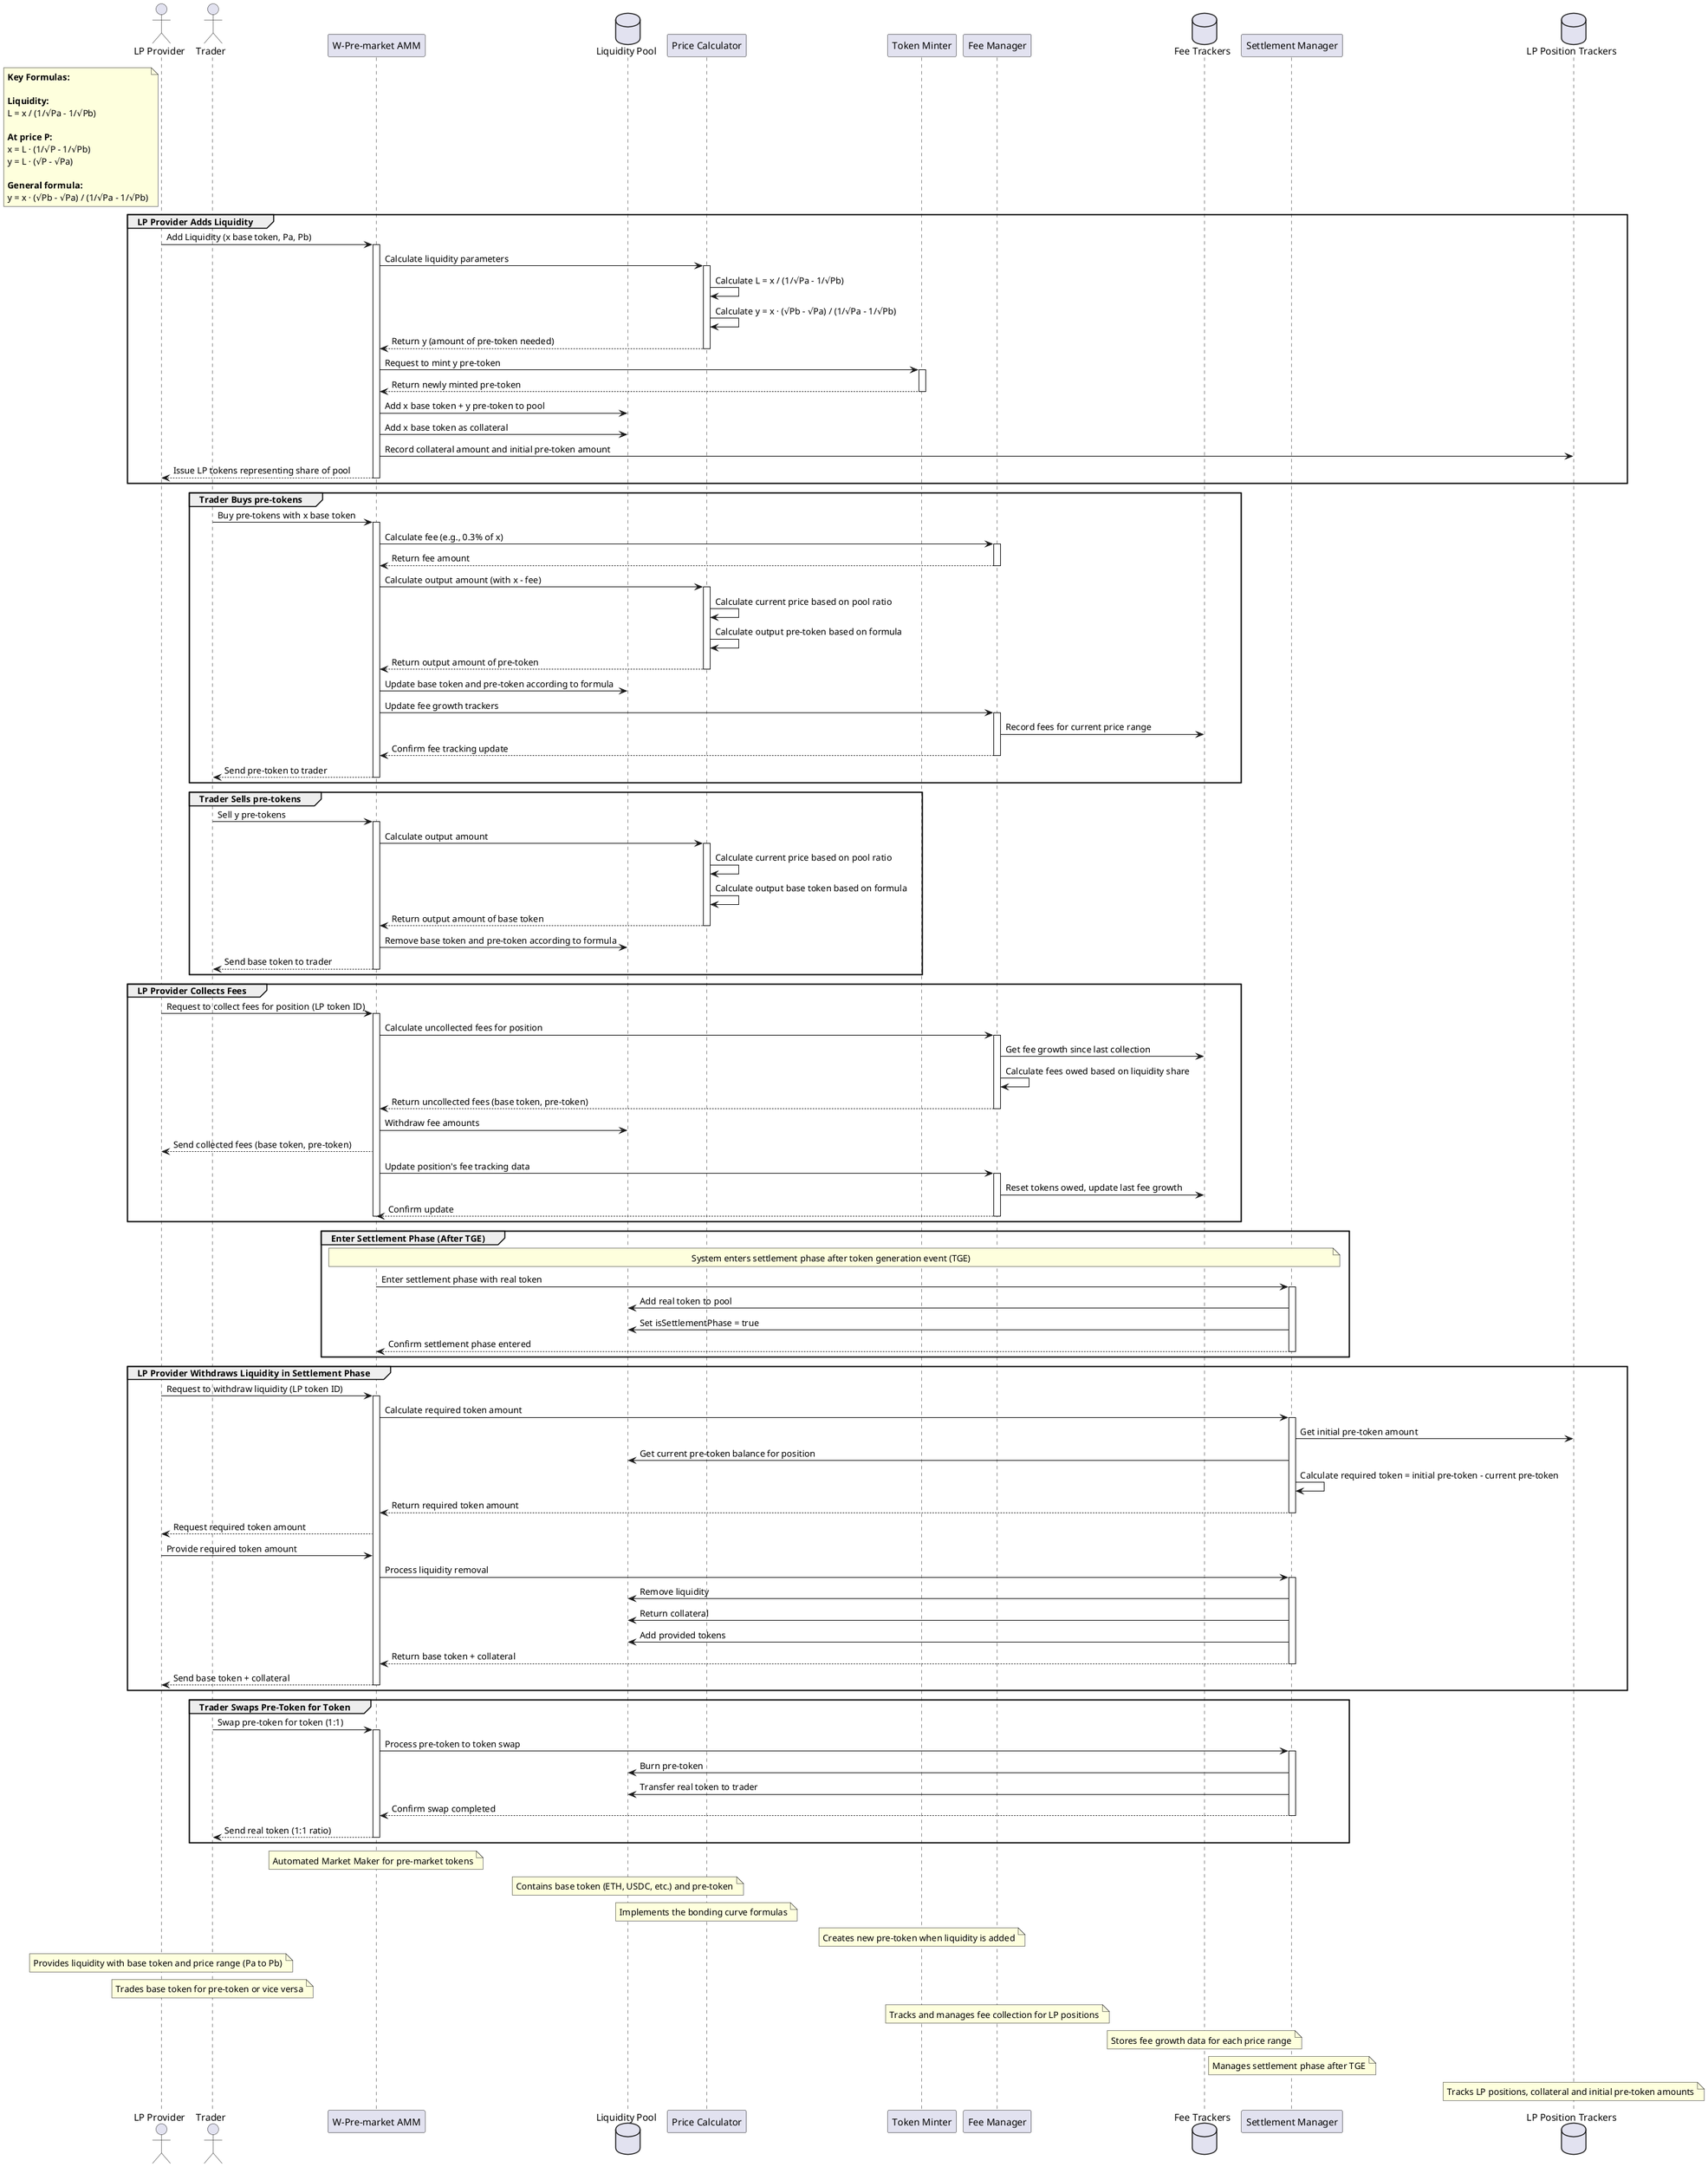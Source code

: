 @startuml W-Pre-market AMM System

' Define participants
actor "LP Provider" as LPProvider
actor "Trader" as Trader
participant "W-Pre-market AMM" as AMM
database "Liquidity Pool" as Pool
participant "Price Calculator" as Calculator
participant "Token Minter" as Minter
participant "Fee Manager" as FeeManager
database "Fee Trackers" as FeeTrackers
participant "Settlement Manager" as Settlement
database "LP Position Trackers" as LPTrackers

' Style
skinparam sequence {
    ParticipantBackgroundColor LightBlue
    ActorBackgroundColor LightGreen
    DatabaseBackgroundColor LightPink
    LifeLineColor Gray
    BorderColor Black
}

' Define mathematical formulas as notes
note left of LPProvider
  <b>Key Formulas:</b>
  
  <b>Liquidity:</b>
  L = x / (1/√Pa - 1/√Pb)
  
  <b>At price P:</b>
  x = L · (1/√P - 1/√Pb)
  y = L · (√P - √Pa)
  
  <b>General formula:</b>
  y = x · (√Pb - √Pa) / (1/√Pa - 1/√Pb)
end note

' LP Provider Flow
group LP Provider Adds Liquidity
    LPProvider -> AMM: Add Liquidity (x base token, Pa, Pb)
    activate AMM
    
    AMM -> Calculator: Calculate liquidity parameters
    activate Calculator
    
    Calculator -> Calculator: Calculate L = x / (1/√Pa - 1/√Pb)
    Calculator -> Calculator: Calculate y = x · (√Pb - √Pa) / (1/√Pa - 1/√Pb)
    Calculator --> AMM: Return y (amount of pre-token needed)
    deactivate Calculator
    
    AMM -> Minter: Request to mint y pre-token
    activate Minter
    Minter --> AMM: Return newly minted pre-token
    deactivate Minter
    
    AMM -> Pool: Add x base token + y pre-token to pool
    AMM -> Pool: Add x base token as collateral
    AMM -> LPTrackers: Record collateral amount and initial pre-token amount
    AMM --> LPProvider: Issue LP tokens representing share of pool
    
    deactivate AMM
end

' Trader Flow - Buy pre-tokens
group Trader Buys pre-tokens
    Trader -> AMM: Buy pre-tokens with x base token
    activate AMM
    
    AMM -> FeeManager: Calculate fee (e.g., 0.3% of x)
    activate FeeManager
    FeeManager --> AMM: Return fee amount
    deactivate FeeManager
    
    AMM -> Calculator: Calculate output amount (with x - fee)
    activate Calculator
    
    Calculator -> Calculator: Calculate current price based on pool ratio
    Calculator -> Calculator: Calculate output pre-token based on formula
    Calculator --> AMM: Return output amount of pre-token
    deactivate Calculator
    
    AMM -> Pool: Update base token and pre-token according to formula
    
    AMM -> FeeManager: Update fee growth trackers
    activate FeeManager
    FeeManager -> FeeTrackers: Record fees for current price range
    FeeManager --> AMM: Confirm fee tracking update
    deactivate FeeManager
    
    AMM --> Trader: Send pre-token to trader
    
    deactivate AMM
end

' Trader Flow - Sell pre-tokens
group Trader Sells pre-tokens
    Trader -> AMM: Sell y pre-tokens
    activate AMM
    
    AMM -> Calculator: Calculate output amount
    activate Calculator
    
    Calculator -> Calculator: Calculate current price based on pool ratio
    Calculator -> Calculator: Calculate output base token based on formula
    Calculator --> AMM: Return output amount of base token
    deactivate Calculator
    
    AMM -> Pool: Remove base token and pre-token according to formula
    AMM --> Trader: Send base token to trader
    
    deactivate AMM
end

' Add a new flow for fee collection
group LP Provider Collects Fees
    LPProvider -> AMM: Request to collect fees for position (LP token ID)
    activate AMM
    
    AMM -> FeeManager: Calculate uncollected fees for position
    activate FeeManager
    
    FeeManager -> FeeTrackers: Get fee growth since last collection
    FeeManager -> FeeManager: Calculate fees owed based on liquidity share
    FeeManager --> AMM: Return uncollected fees (base token, pre-token)
    deactivate FeeManager
    
    AMM -> Pool: Withdraw fee amounts
    AMM --> LPProvider: Send collected fees (base token, pre-token)
    
    AMM -> FeeManager: Update position's fee tracking data
    activate FeeManager
    FeeManager -> FeeTrackers: Reset tokens owed, update last fee growth
    FeeManager --> AMM: Confirm update
    deactivate FeeManager
    
    deactivate AMM
end

' Add a new flow for settlement phase
group Enter Settlement Phase (After TGE)
    note over AMM, Settlement: System enters settlement phase after token generation event (TGE)
    
    AMM -> Settlement: Enter settlement phase with real token
    activate Settlement
    Settlement -> Pool: Add real token to pool
    Settlement -> Pool: Set isSettlementPhase = true
    Settlement --> AMM: Confirm settlement phase entered
    deactivate Settlement
end

' Add a new flow for LP Provider withdrawal in settlement phase
group LP Provider Withdraws Liquidity in Settlement Phase
    LPProvider -> AMM: Request to withdraw liquidity (LP token ID)
    activate AMM
    
    AMM -> Settlement: Calculate required token amount
    activate Settlement
    Settlement -> LPTrackers: Get initial pre-token amount
    Settlement -> Pool: Get current pre-token balance for position
    Settlement -> Settlement: Calculate required token = initial pre-token - current pre-token
    Settlement --> AMM: Return required token amount
    deactivate Settlement
    
    AMM --> LPProvider: Request required token amount
    LPProvider -> AMM: Provide required token amount
    
    AMM -> Settlement: Process liquidity removal
    activate Settlement
    Settlement -> Pool: Remove liquidity
    Settlement -> Pool: Return collateral
    Settlement -> Pool: Add provided tokens
    Settlement --> AMM: Return base token + collateral
    deactivate Settlement
    
    AMM --> LPProvider: Send base token + collateral
    
    deactivate AMM
end

' Add a new flow for Trader swapping pre-token for real token
group Trader Swaps Pre-Token for Token
    Trader -> AMM: Swap pre-token for token (1:1)
    activate AMM
    
    AMM -> Settlement: Process pre-token to token swap
    activate Settlement
    Settlement -> Pool: Burn pre-token
    Settlement -> Pool: Transfer real token to trader
    Settlement --> AMM: Confirm swap completed
    deactivate Settlement
    
    AMM --> Trader: Send real token (1:1 ratio)
    
    deactivate AMM
end

' Add notes
note over AMM: Automated Market Maker for pre-market tokens
note over Pool: Contains base token (ETH, USDC, etc.) and pre-token
note over Calculator: Implements the bonding curve formulas
note over Minter: Creates new pre-token when liquidity is added
note over LPProvider: Provides liquidity with base token and price range (Pa to Pb)
note over Trader: Trades base token for pre-token or vice versa
note over FeeManager: Tracks and manages fee collection for LP positions
note over FeeTrackers: Stores fee growth data for each price range
note over Settlement: Manages settlement phase after TGE
note over LPTrackers: Tracks LP positions, collateral and initial pre-token amounts

@enduml 